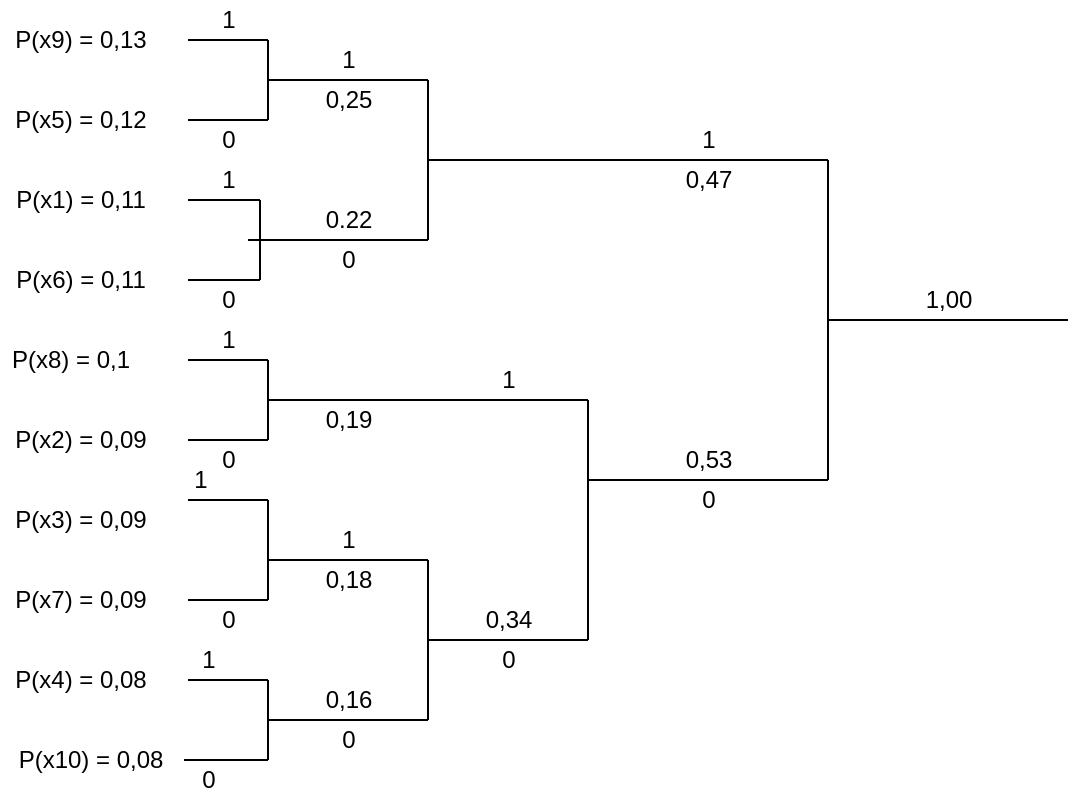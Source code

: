 <mxfile version="13.8.8" type="github" pages="2"><diagram id="7ZQFD0GkKXo0AjoGHzT6" name="Page-1"><mxGraphModel dx="2306" dy="457" grid="1" gridSize="10" guides="1" tooltips="1" connect="1" arrows="1" fold="1" page="1" pageScale="1" pageWidth="827" pageHeight="1169" math="0" shadow="0"><root><mxCell id="0"/><mxCell id="1" parent="0"/><mxCell id="a375uYHBXl34CBWWyo09-1" value="P(x9) = 0,13" style="text;html=1;align=center;verticalAlign=middle;resizable=0;points=[];autosize=1;" vertex="1" parent="1"><mxGeometry x="-1654" y="50" width="80" height="20" as="geometry"/></mxCell><mxCell id="aW2QNrBN1LfTThRiwcLm-1" value="P(x5) = 0,12" style="text;html=1;align=center;verticalAlign=middle;resizable=0;points=[];autosize=1;" vertex="1" parent="1"><mxGeometry x="-1654" y="90" width="80" height="20" as="geometry"/></mxCell><mxCell id="aW2QNrBN1LfTThRiwcLm-2" value="P(x1) = 0,11" style="text;html=1;align=center;verticalAlign=middle;resizable=0;points=[];autosize=1;" vertex="1" parent="1"><mxGeometry x="-1654" y="130" width="80" height="20" as="geometry"/></mxCell><mxCell id="aW2QNrBN1LfTThRiwcLm-3" value="P(x8) = 0,1" style="text;html=1;align=center;verticalAlign=middle;resizable=0;points=[];autosize=1;" vertex="1" parent="1"><mxGeometry x="-1654" y="210" width="70" height="20" as="geometry"/></mxCell><mxCell id="aW2QNrBN1LfTThRiwcLm-4" value="P(x2) = 0,09" style="text;html=1;align=center;verticalAlign=middle;resizable=0;points=[];autosize=1;" vertex="1" parent="1"><mxGeometry x="-1654" y="250" width="80" height="20" as="geometry"/></mxCell><mxCell id="aW2QNrBN1LfTThRiwcLm-5" value="P(x3) = 0,09" style="text;html=1;align=center;verticalAlign=middle;resizable=0;points=[];autosize=1;" vertex="1" parent="1"><mxGeometry x="-1654" y="290" width="80" height="20" as="geometry"/></mxCell><mxCell id="aW2QNrBN1LfTThRiwcLm-6" value="P(x7) = 0,09" style="text;html=1;align=center;verticalAlign=middle;resizable=0;points=[];autosize=1;" vertex="1" parent="1"><mxGeometry x="-1654" y="330" width="80" height="20" as="geometry"/></mxCell><mxCell id="aW2QNrBN1LfTThRiwcLm-8" value="P(x4) = 0,08&lt;br&gt;" style="text;html=1;align=center;verticalAlign=middle;resizable=0;points=[];autosize=1;" vertex="1" parent="1"><mxGeometry x="-1654" y="370" width="80" height="20" as="geometry"/></mxCell><mxCell id="aW2QNrBN1LfTThRiwcLm-9" value="P(x10) = 0,08" style="text;html=1;align=center;verticalAlign=middle;resizable=0;points=[];autosize=1;" vertex="1" parent="1"><mxGeometry x="-1654" y="410" width="90" height="20" as="geometry"/></mxCell><mxCell id="aW2QNrBN1LfTThRiwcLm-10" value="P(x6) = 0,11" style="text;html=1;align=center;verticalAlign=middle;resizable=0;points=[];autosize=1;" vertex="1" parent="1"><mxGeometry x="-1654" y="170" width="80" height="20" as="geometry"/></mxCell><mxCell id="aW2QNrBN1LfTThRiwcLm-11" value="" style="endArrow=none;html=1;" edge="1" parent="1"><mxGeometry width="50" height="50" relative="1" as="geometry"><mxPoint x="-1560" y="60" as="sourcePoint"/><mxPoint x="-1520" y="60" as="targetPoint"/></mxGeometry></mxCell><mxCell id="aW2QNrBN1LfTThRiwcLm-13" value="" style="endArrow=none;html=1;" edge="1" parent="1"><mxGeometry width="50" height="50" relative="1" as="geometry"><mxPoint x="-1520" y="60" as="sourcePoint"/><mxPoint x="-1520" y="100" as="targetPoint"/></mxGeometry></mxCell><mxCell id="aW2QNrBN1LfTThRiwcLm-14" value="" style="endArrow=none;html=1;" edge="1" parent="1"><mxGeometry width="50" height="50" relative="1" as="geometry"><mxPoint x="-1520" y="100" as="sourcePoint"/><mxPoint x="-1560" y="100" as="targetPoint"/></mxGeometry></mxCell><mxCell id="aW2QNrBN1LfTThRiwcLm-15" value="" style="endArrow=none;html=1;" edge="1" parent="1"><mxGeometry width="50" height="50" relative="1" as="geometry"><mxPoint x="-1560" y="140" as="sourcePoint"/><mxPoint x="-1524" y="140" as="targetPoint"/></mxGeometry></mxCell><mxCell id="aW2QNrBN1LfTThRiwcLm-16" value="" style="endArrow=none;html=1;" edge="1" parent="1"><mxGeometry width="50" height="50" relative="1" as="geometry"><mxPoint x="-1524" y="180" as="sourcePoint"/><mxPoint x="-1524" y="140" as="targetPoint"/></mxGeometry></mxCell><mxCell id="aW2QNrBN1LfTThRiwcLm-17" value="" style="endArrow=none;html=1;" edge="1" parent="1"><mxGeometry width="50" height="50" relative="1" as="geometry"><mxPoint x="-1560" y="180" as="sourcePoint"/><mxPoint x="-1524" y="180" as="targetPoint"/></mxGeometry></mxCell><mxCell id="aW2QNrBN1LfTThRiwcLm-18" value="" style="endArrow=none;html=1;" edge="1" parent="1"><mxGeometry width="50" height="50" relative="1" as="geometry"><mxPoint x="-1560" y="220" as="sourcePoint"/><mxPoint x="-1520" y="220" as="targetPoint"/></mxGeometry></mxCell><mxCell id="aW2QNrBN1LfTThRiwcLm-19" value="" style="endArrow=none;html=1;" edge="1" parent="1"><mxGeometry width="50" height="50" relative="1" as="geometry"><mxPoint x="-1520" y="220" as="sourcePoint"/><mxPoint x="-1520" y="260" as="targetPoint"/></mxGeometry></mxCell><mxCell id="aW2QNrBN1LfTThRiwcLm-20" value="" style="endArrow=none;html=1;" edge="1" parent="1"><mxGeometry width="50" height="50" relative="1" as="geometry"><mxPoint x="-1520" y="260" as="sourcePoint"/><mxPoint x="-1560" y="260" as="targetPoint"/></mxGeometry></mxCell><mxCell id="aW2QNrBN1LfTThRiwcLm-21" value="" style="endArrow=none;html=1;" edge="1" parent="1"><mxGeometry width="50" height="50" relative="1" as="geometry"><mxPoint x="-1560" y="290" as="sourcePoint"/><mxPoint x="-1520" y="290" as="targetPoint"/></mxGeometry></mxCell><mxCell id="aW2QNrBN1LfTThRiwcLm-22" value="" style="endArrow=none;html=1;" edge="1" parent="1"><mxGeometry width="50" height="50" relative="1" as="geometry"><mxPoint x="-1560" y="340" as="sourcePoint"/><mxPoint x="-1520" y="340" as="targetPoint"/></mxGeometry></mxCell><mxCell id="aW2QNrBN1LfTThRiwcLm-23" value="" style="endArrow=none;html=1;" edge="1" parent="1"><mxGeometry width="50" height="50" relative="1" as="geometry"><mxPoint x="-1520" y="340" as="sourcePoint"/><mxPoint x="-1520" y="290" as="targetPoint"/></mxGeometry></mxCell><mxCell id="aW2QNrBN1LfTThRiwcLm-24" value="" style="endArrow=none;html=1;" edge="1" parent="1"><mxGeometry width="50" height="50" relative="1" as="geometry"><mxPoint x="-1560" y="380" as="sourcePoint"/><mxPoint x="-1520" y="380" as="targetPoint"/></mxGeometry></mxCell><mxCell id="aW2QNrBN1LfTThRiwcLm-25" value="" style="endArrow=none;html=1;" edge="1" parent="1"><mxGeometry width="50" height="50" relative="1" as="geometry"><mxPoint x="-1520" y="380" as="sourcePoint"/><mxPoint x="-1520" y="420" as="targetPoint"/></mxGeometry></mxCell><mxCell id="aW2QNrBN1LfTThRiwcLm-26" value="" style="endArrow=none;html=1;" edge="1" parent="1"><mxGeometry width="50" height="50" relative="1" as="geometry"><mxPoint x="-1520" y="420" as="sourcePoint"/><mxPoint x="-1562" y="420" as="targetPoint"/></mxGeometry></mxCell><mxCell id="aW2QNrBN1LfTThRiwcLm-27" value="1" style="text;html=1;align=center;verticalAlign=middle;resizable=0;points=[];autosize=1;" vertex="1" parent="1"><mxGeometry x="-1550" y="40" width="20" height="20" as="geometry"/></mxCell><mxCell id="aW2QNrBN1LfTThRiwcLm-28" value="0" style="text;html=1;align=center;verticalAlign=middle;resizable=0;points=[];autosize=1;" vertex="1" parent="1"><mxGeometry x="-1550" y="100" width="20" height="20" as="geometry"/></mxCell><mxCell id="aW2QNrBN1LfTThRiwcLm-29" value="1" style="text;html=1;align=center;verticalAlign=middle;resizable=0;points=[];autosize=1;" vertex="1" parent="1"><mxGeometry x="-1550" y="120" width="20" height="20" as="geometry"/></mxCell><mxCell id="aW2QNrBN1LfTThRiwcLm-30" value="0" style="text;html=1;align=center;verticalAlign=middle;resizable=0;points=[];autosize=1;" vertex="1" parent="1"><mxGeometry x="-1550" y="180" width="20" height="20" as="geometry"/></mxCell><mxCell id="aW2QNrBN1LfTThRiwcLm-31" value="1" style="text;html=1;align=center;verticalAlign=middle;resizable=0;points=[];autosize=1;" vertex="1" parent="1"><mxGeometry x="-1550" y="200" width="20" height="20" as="geometry"/></mxCell><mxCell id="aW2QNrBN1LfTThRiwcLm-32" value="0" style="text;html=1;align=center;verticalAlign=middle;resizable=0;points=[];autosize=1;" vertex="1" parent="1"><mxGeometry x="-1550" y="260" width="20" height="20" as="geometry"/></mxCell><mxCell id="aW2QNrBN1LfTThRiwcLm-33" value="0" style="text;html=1;align=center;verticalAlign=middle;resizable=0;points=[];autosize=1;" vertex="1" parent="1"><mxGeometry x="-1550" y="340" width="20" height="20" as="geometry"/></mxCell><mxCell id="aW2QNrBN1LfTThRiwcLm-34" value="1" style="text;html=1;align=center;verticalAlign=middle;resizable=0;points=[];autosize=1;" vertex="1" parent="1"><mxGeometry x="-1564" y="270" width="20" height="20" as="geometry"/></mxCell><mxCell id="aW2QNrBN1LfTThRiwcLm-35" value="1" style="text;html=1;align=center;verticalAlign=middle;resizable=0;points=[];autosize=1;" vertex="1" parent="1"><mxGeometry x="-1560" y="360" width="20" height="20" as="geometry"/></mxCell><mxCell id="aW2QNrBN1LfTThRiwcLm-36" value="0" style="text;html=1;align=center;verticalAlign=middle;resizable=0;points=[];autosize=1;" vertex="1" parent="1"><mxGeometry x="-1560" y="420" width="20" height="20" as="geometry"/></mxCell><mxCell id="aW2QNrBN1LfTThRiwcLm-37" value="" style="endArrow=none;html=1;" edge="1" parent="1"><mxGeometry width="50" height="50" relative="1" as="geometry"><mxPoint x="-1440" y="80" as="sourcePoint"/><mxPoint x="-1520" y="80" as="targetPoint"/></mxGeometry></mxCell><mxCell id="aW2QNrBN1LfTThRiwcLm-38" value="" style="endArrow=none;html=1;" edge="1" parent="1"><mxGeometry width="50" height="50" relative="1" as="geometry"><mxPoint x="-1530" y="160" as="sourcePoint"/><mxPoint x="-1440" y="160" as="targetPoint"/></mxGeometry></mxCell><mxCell id="aW2QNrBN1LfTThRiwcLm-39" value="" style="endArrow=none;html=1;" edge="1" parent="1"><mxGeometry width="50" height="50" relative="1" as="geometry"><mxPoint x="-1440" y="160" as="sourcePoint"/><mxPoint x="-1440" y="80" as="targetPoint"/></mxGeometry></mxCell><mxCell id="aW2QNrBN1LfTThRiwcLm-40" value="" style="endArrow=none;html=1;" edge="1" parent="1"><mxGeometry width="50" height="50" relative="1" as="geometry"><mxPoint x="-1440" y="120" as="sourcePoint"/><mxPoint x="-1240" y="120" as="targetPoint"/></mxGeometry></mxCell><mxCell id="aW2QNrBN1LfTThRiwcLm-41" value="1" style="text;html=1;align=center;verticalAlign=middle;resizable=0;points=[];autosize=1;" vertex="1" parent="1"><mxGeometry x="-1490" y="60" width="20" height="20" as="geometry"/></mxCell><mxCell id="aW2QNrBN1LfTThRiwcLm-42" value="0" style="text;html=1;align=center;verticalAlign=middle;resizable=0;points=[];autosize=1;" vertex="1" parent="1"><mxGeometry x="-1490" y="160" width="20" height="20" as="geometry"/></mxCell><mxCell id="aW2QNrBN1LfTThRiwcLm-43" value="0.22" style="text;html=1;align=center;verticalAlign=middle;resizable=0;points=[];autosize=1;" vertex="1" parent="1"><mxGeometry x="-1500" y="140" width="40" height="20" as="geometry"/></mxCell><mxCell id="aW2QNrBN1LfTThRiwcLm-44" value="0,25" style="text;html=1;align=center;verticalAlign=middle;resizable=0;points=[];autosize=1;" vertex="1" parent="1"><mxGeometry x="-1500" y="80" width="40" height="20" as="geometry"/></mxCell><mxCell id="aW2QNrBN1LfTThRiwcLm-45" value="" style="endArrow=none;html=1;" edge="1" parent="1"><mxGeometry width="50" height="50" relative="1" as="geometry"><mxPoint x="-1520" y="320" as="sourcePoint"/><mxPoint x="-1440" y="320" as="targetPoint"/></mxGeometry></mxCell><mxCell id="aW2QNrBN1LfTThRiwcLm-46" value="" style="endArrow=none;html=1;" edge="1" parent="1"><mxGeometry width="50" height="50" relative="1" as="geometry"><mxPoint x="-1520" y="400" as="sourcePoint"/><mxPoint x="-1440" y="400" as="targetPoint"/></mxGeometry></mxCell><mxCell id="aW2QNrBN1LfTThRiwcLm-47" value="" style="endArrow=none;html=1;" edge="1" parent="1"><mxGeometry width="50" height="50" relative="1" as="geometry"><mxPoint x="-1440" y="400" as="sourcePoint"/><mxPoint x="-1440" y="320" as="targetPoint"/></mxGeometry></mxCell><mxCell id="aW2QNrBN1LfTThRiwcLm-48" value="1" style="text;html=1;align=center;verticalAlign=middle;resizable=0;points=[];autosize=1;" vertex="1" parent="1"><mxGeometry x="-1490" y="300" width="20" height="20" as="geometry"/></mxCell><mxCell id="aW2QNrBN1LfTThRiwcLm-49" value="0" style="text;html=1;align=center;verticalAlign=middle;resizable=0;points=[];autosize=1;" vertex="1" parent="1"><mxGeometry x="-1490" y="400" width="20" height="20" as="geometry"/></mxCell><mxCell id="aW2QNrBN1LfTThRiwcLm-50" value="0,18" style="text;html=1;align=center;verticalAlign=middle;resizable=0;points=[];autosize=1;" vertex="1" parent="1"><mxGeometry x="-1500" y="320" width="40" height="20" as="geometry"/></mxCell><mxCell id="aW2QNrBN1LfTThRiwcLm-51" value="0,16" style="text;html=1;align=center;verticalAlign=middle;resizable=0;points=[];autosize=1;" vertex="1" parent="1"><mxGeometry x="-1500" y="380" width="40" height="20" as="geometry"/></mxCell><mxCell id="aW2QNrBN1LfTThRiwcLm-52" value="" style="endArrow=none;html=1;" edge="1" parent="1"><mxGeometry width="50" height="50" relative="1" as="geometry"><mxPoint x="-1440" y="360" as="sourcePoint"/><mxPoint x="-1360" y="360" as="targetPoint"/></mxGeometry></mxCell><mxCell id="aW2QNrBN1LfTThRiwcLm-53" value="" style="endArrow=none;html=1;" edge="1" parent="1"><mxGeometry width="50" height="50" relative="1" as="geometry"><mxPoint x="-1520" y="240" as="sourcePoint"/><mxPoint x="-1360" y="240" as="targetPoint"/></mxGeometry></mxCell><mxCell id="aW2QNrBN1LfTThRiwcLm-54" value="0,19" style="text;html=1;align=center;verticalAlign=middle;resizable=0;points=[];autosize=1;" vertex="1" parent="1"><mxGeometry x="-1500" y="240" width="40" height="20" as="geometry"/></mxCell><mxCell id="aW2QNrBN1LfTThRiwcLm-55" value="1" style="text;html=1;align=center;verticalAlign=middle;resizable=0;points=[];autosize=1;" vertex="1" parent="1"><mxGeometry x="-1410" y="220" width="20" height="20" as="geometry"/></mxCell><mxCell id="aW2QNrBN1LfTThRiwcLm-56" value="" style="endArrow=none;html=1;" edge="1" parent="1"><mxGeometry width="50" height="50" relative="1" as="geometry"><mxPoint x="-1360" y="360" as="sourcePoint"/><mxPoint x="-1360" y="240" as="targetPoint"/></mxGeometry></mxCell><mxCell id="aW2QNrBN1LfTThRiwcLm-57" value="0" style="text;html=1;align=center;verticalAlign=middle;resizable=0;points=[];autosize=1;" vertex="1" parent="1"><mxGeometry x="-1410" y="360" width="20" height="20" as="geometry"/></mxCell><mxCell id="aW2QNrBN1LfTThRiwcLm-58" value="0,34" style="text;html=1;align=center;verticalAlign=middle;resizable=0;points=[];autosize=1;" vertex="1" parent="1"><mxGeometry x="-1420" y="340" width="40" height="20" as="geometry"/></mxCell><mxCell id="aW2QNrBN1LfTThRiwcLm-59" value="" style="endArrow=none;html=1;" edge="1" parent="1"><mxGeometry width="50" height="50" relative="1" as="geometry"><mxPoint x="-1360" y="280" as="sourcePoint"/><mxPoint x="-1240" y="280" as="targetPoint"/></mxGeometry></mxCell><mxCell id="aW2QNrBN1LfTThRiwcLm-60" value="0,53" style="text;html=1;align=center;verticalAlign=middle;resizable=0;points=[];autosize=1;" vertex="1" parent="1"><mxGeometry x="-1320" y="260" width="40" height="20" as="geometry"/></mxCell><mxCell id="aW2QNrBN1LfTThRiwcLm-61" value="0" style="text;html=1;align=center;verticalAlign=middle;resizable=0;points=[];autosize=1;" vertex="1" parent="1"><mxGeometry x="-1310" y="280" width="20" height="20" as="geometry"/></mxCell><mxCell id="aW2QNrBN1LfTThRiwcLm-62" value="" style="endArrow=none;html=1;" edge="1" parent="1"><mxGeometry width="50" height="50" relative="1" as="geometry"><mxPoint x="-1240" y="280" as="sourcePoint"/><mxPoint x="-1240" y="120" as="targetPoint"/></mxGeometry></mxCell><mxCell id="aW2QNrBN1LfTThRiwcLm-63" value="" style="endArrow=none;html=1;" edge="1" parent="1"><mxGeometry width="50" height="50" relative="1" as="geometry"><mxPoint x="-1240" y="200" as="sourcePoint"/><mxPoint x="-1120" y="200" as="targetPoint"/></mxGeometry></mxCell><mxCell id="aW2QNrBN1LfTThRiwcLm-64" value="0,47" style="text;html=1;align=center;verticalAlign=middle;resizable=0;points=[];autosize=1;" vertex="1" parent="1"><mxGeometry x="-1320" y="120" width="40" height="20" as="geometry"/></mxCell><mxCell id="aW2QNrBN1LfTThRiwcLm-65" value="1" style="text;html=1;align=center;verticalAlign=middle;resizable=0;points=[];autosize=1;" vertex="1" parent="1"><mxGeometry x="-1310" y="100" width="20" height="20" as="geometry"/></mxCell><mxCell id="aW2QNrBN1LfTThRiwcLm-66" value="1,00" style="text;html=1;align=center;verticalAlign=middle;resizable=0;points=[];autosize=1;" vertex="1" parent="1"><mxGeometry x="-1200" y="180" width="40" height="20" as="geometry"/></mxCell></root></mxGraphModel></diagram><diagram id="ry6BfC11dH9gJli867yQ" name="Page-2"><mxGraphModel dx="946" dy="662" grid="1" gridSize="10" guides="1" tooltips="1" connect="1" arrows="1" fold="1" page="1" pageScale="1" pageWidth="827" pageHeight="1169" math="0" shadow="0"><root><mxCell id="4SZtU-Ou4fvmZ_k3DcxG-0"/><mxCell id="4SZtU-Ou4fvmZ_k3DcxG-1" parent="4SZtU-Ou4fvmZ_k3DcxG-0"/></root></mxGraphModel></diagram></mxfile>